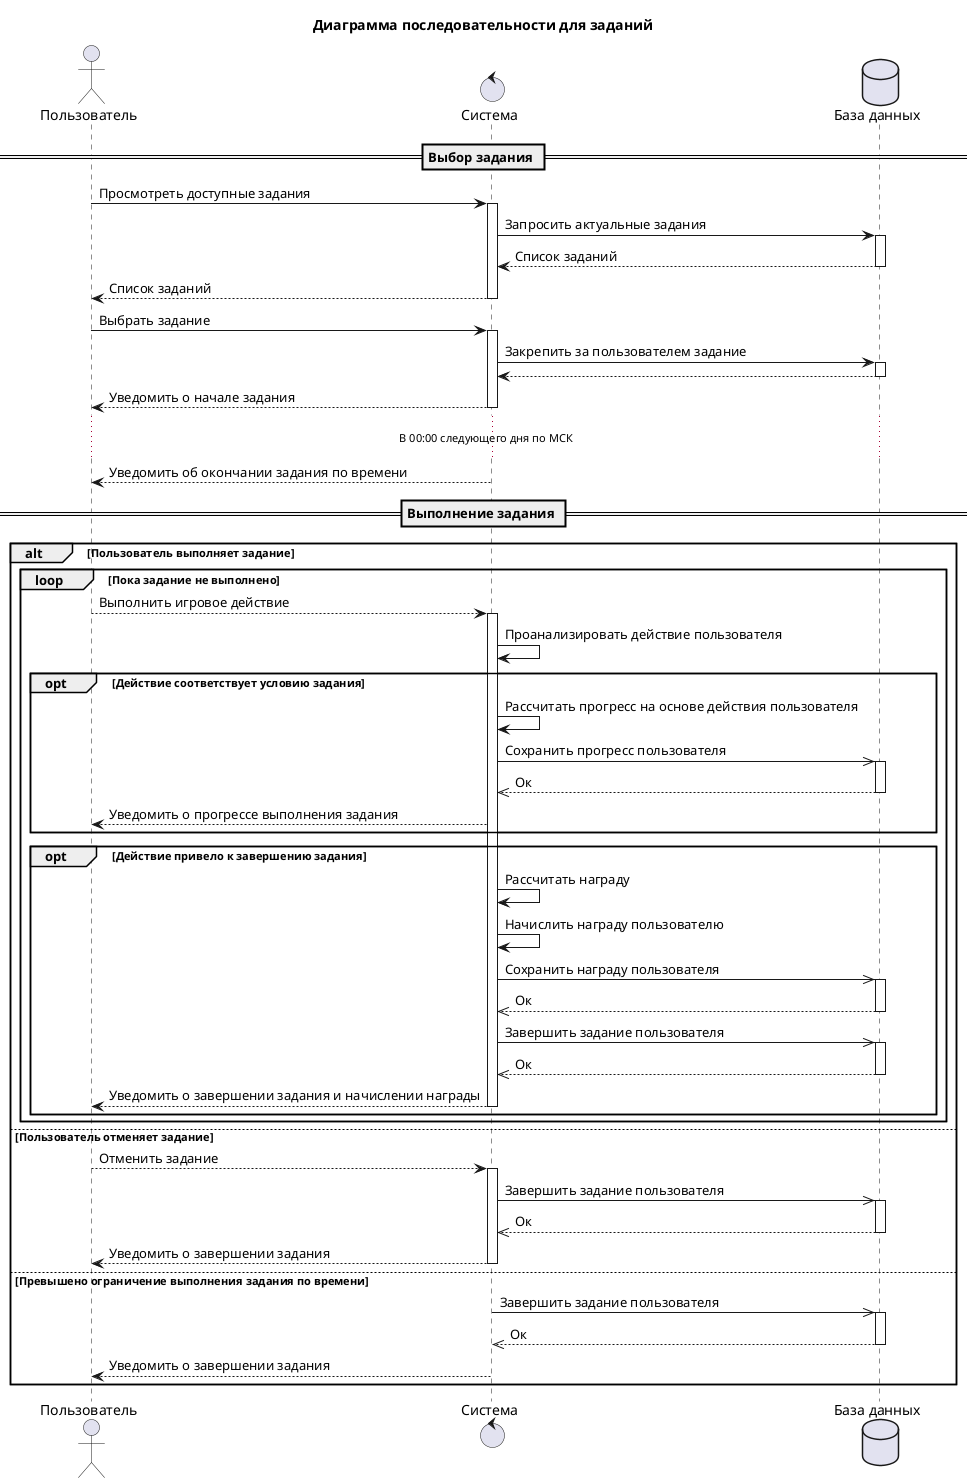@startuml

title Диаграмма последовательности для заданий

actor "Пользователь" as User
control "Система" as System
database "База данных" as DB

== Выбор задания ==

User -> System: Просмотреть доступные задания
activate System
System -> DB: Запросить актуальные задания
activate DB
DB --> System: Список заданий
deactivate DB
System --> User: Список заданий
deactivate System

User -> System: Выбрать задание
activate System
System -> DB: Закрепить за пользователем задание
activate DB
DB --> System
deactivate DB
System --> User: Уведомить о начале задания
deactivate System

...В 00:00 следующего дня по МСК...
System --> User: Уведомить об окончании задания по времени

== Выполнение задания ==

alt Пользователь выполняет задание

loop Пока задание не выполнено

User --> System: Выполнить игровое действие
activate System
System -> System: Проанализировать действие пользователя

opt Действие соответствует условию задания
System -> System: Рассчитать прогресс на основе действия пользователя
System ->> DB: Сохранить прогресс пользователя
activate DB
DB -->> System: Ок
deactivate DB
System --> User: Уведомить о прогрессе выполнения задания
end

opt Действие привело к завершению задания
System -> System: Рассчитать награду
System -> System: Начислить награду пользователю
System ->> DB: Сохранить награду пользователя
activate DB
DB -->> System: Ок
deactivate DB
System ->> DB: Завершить задание пользователя
activate DB
DB -->> System: Ок
deactivate DB
System --> User: Уведомить о завершении задания и начислении награды
deactivate System
end

end

deactivate System

else Пользователь отменяет задание
User --> System: Отменить задание
activate System
System ->> DB: Завершить задание пользователя
activate DB
DB -->> System: Ок
deactivate DB
System --> User: Уведомить о завершении задания
deactivate System

else Превышено ограничение выполнения задания по времени
System ->> DB: Завершить задание пользователя
activate DB
DB -->> System: Ок
deactivate DB
System --> User: Уведомить о завершении задания
deactivate System

end

@enduml
